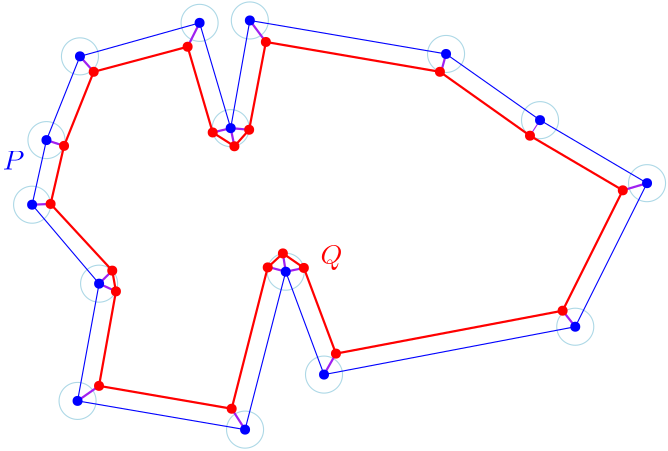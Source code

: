 <?xml version="1.0"?>
<!DOCTYPE ipe SYSTEM "ipe.dtd">
<ipe version="70218" creator="Ipe 7.2.18">
<info created="D:20200807114408" modified="D:20200807133618"/>
<ipestyle name="basic">
<symbol name="arrow/arc(spx)">
<path stroke="sym-stroke" fill="sym-stroke" pen="sym-pen">
0 0 m
-1 0.333 l
-1 -0.333 l
h
</path>
</symbol>
<symbol name="arrow/farc(spx)">
<path stroke="sym-stroke" fill="white" pen="sym-pen">
0 0 m
-1 0.333 l
-1 -0.333 l
h
</path>
</symbol>
<symbol name="arrow/ptarc(spx)">
<path stroke="sym-stroke" fill="sym-stroke" pen="sym-pen">
0 0 m
-1 0.333 l
-0.8 0 l
-1 -0.333 l
h
</path>
</symbol>
<symbol name="arrow/fptarc(spx)">
<path stroke="sym-stroke" fill="white" pen="sym-pen">
0 0 m
-1 0.333 l
-0.8 0 l
-1 -0.333 l
h
</path>
</symbol>
<symbol name="mark/circle(sx)" transformations="translations">
<path fill="sym-stroke">
0.6 0 0 0.6 0 0 e
0.4 0 0 0.4 0 0 e
</path>
</symbol>
<symbol name="mark/disk(sx)" transformations="translations">
<path fill="sym-stroke">
0.6 0 0 0.6 0 0 e
</path>
</symbol>
<symbol name="mark/fdisk(sfx)" transformations="translations">
<group>
<path fill="sym-fill">
0.5 0 0 0.5 0 0 e
</path>
<path fill="sym-stroke" fillrule="eofill">
0.6 0 0 0.6 0 0 e
0.4 0 0 0.4 0 0 e
</path>
</group>
</symbol>
<symbol name="mark/box(sx)" transformations="translations">
<path fill="sym-stroke" fillrule="eofill">
-0.6 -0.6 m
0.6 -0.6 l
0.6 0.6 l
-0.6 0.6 l
h
-0.4 -0.4 m
0.4 -0.4 l
0.4 0.4 l
-0.4 0.4 l
h
</path>
</symbol>
<symbol name="mark/square(sx)" transformations="translations">
<path fill="sym-stroke">
-0.6 -0.6 m
0.6 -0.6 l
0.6 0.6 l
-0.6 0.6 l
h
</path>
</symbol>
<symbol name="mark/fsquare(sfx)" transformations="translations">
<group>
<path fill="sym-fill">
-0.5 -0.5 m
0.5 -0.5 l
0.5 0.5 l
-0.5 0.5 l
h
</path>
<path fill="sym-stroke" fillrule="eofill">
-0.6 -0.6 m
0.6 -0.6 l
0.6 0.6 l
-0.6 0.6 l
h
-0.4 -0.4 m
0.4 -0.4 l
0.4 0.4 l
-0.4 0.4 l
h
</path>
</group>
</symbol>
<symbol name="mark/cross(sx)" transformations="translations">
<group>
<path fill="sym-stroke">
-0.43 -0.57 m
0.57 0.43 l
0.43 0.57 l
-0.57 -0.43 l
h
</path>
<path fill="sym-stroke">
-0.43 0.57 m
0.57 -0.43 l
0.43 -0.57 l
-0.57 0.43 l
h
</path>
</group>
</symbol>
<symbol name="arrow/fnormal(spx)">
<path stroke="sym-stroke" fill="white" pen="sym-pen">
0 0 m
-1 0.333 l
-1 -0.333 l
h
</path>
</symbol>
<symbol name="arrow/pointed(spx)">
<path stroke="sym-stroke" fill="sym-stroke" pen="sym-pen">
0 0 m
-1 0.333 l
-0.8 0 l
-1 -0.333 l
h
</path>
</symbol>
<symbol name="arrow/fpointed(spx)">
<path stroke="sym-stroke" fill="white" pen="sym-pen">
0 0 m
-1 0.333 l
-0.8 0 l
-1 -0.333 l
h
</path>
</symbol>
<symbol name="arrow/linear(spx)">
<path stroke="sym-stroke" pen="sym-pen">
-1 0.333 m
0 0 l
-1 -0.333 l
</path>
</symbol>
<symbol name="arrow/fdouble(spx)">
<path stroke="sym-stroke" fill="white" pen="sym-pen">
0 0 m
-1 0.333 l
-1 -0.333 l
h
-1 0 m
-2 0.333 l
-2 -0.333 l
h
</path>
</symbol>
<symbol name="arrow/double(spx)">
<path stroke="sym-stroke" fill="sym-stroke" pen="sym-pen">
0 0 m
-1 0.333 l
-1 -0.333 l
h
-1 0 m
-2 0.333 l
-2 -0.333 l
h
</path>
</symbol>
<symbol name="arrow/mid-normal(spx)">
<path stroke="sym-stroke" fill="sym-stroke" pen="sym-pen">
0.5 0 m
-0.5 0.333 l
-0.5 -0.333 l
h
</path>
</symbol>
<symbol name="arrow/mid-fnormal(spx)">
<path stroke="sym-stroke" fill="white" pen="sym-pen">
0.5 0 m
-0.5 0.333 l
-0.5 -0.333 l
h
</path>
</symbol>
<symbol name="arrow/mid-pointed(spx)">
<path stroke="sym-stroke" fill="sym-stroke" pen="sym-pen">
0.5 0 m
-0.5 0.333 l
-0.3 0 l
-0.5 -0.333 l
h
</path>
</symbol>
<symbol name="arrow/mid-fpointed(spx)">
<path stroke="sym-stroke" fill="white" pen="sym-pen">
0.5 0 m
-0.5 0.333 l
-0.3 0 l
-0.5 -0.333 l
h
</path>
</symbol>
<symbol name="arrow/mid-double(spx)">
<path stroke="sym-stroke" fill="sym-stroke" pen="sym-pen">
1 0 m
0 0.333 l
0 -0.333 l
h
0 0 m
-1 0.333 l
-1 -0.333 l
h
</path>
</symbol>
<symbol name="arrow/mid-fdouble(spx)">
<path stroke="sym-stroke" fill="white" pen="sym-pen">
1 0 m
0 0.333 l
0 -0.333 l
h
0 0 m
-1 0.333 l
-1 -0.333 l
h
</path>
</symbol>
<pen name="heavier" value="0.8"/>
<pen name="fat" value="1.2"/>
<pen name="ultrafat" value="2"/>
<symbolsize name="large" value="5"/>
<symbolsize name="small" value="2"/>
<symbolsize name="tiny" value="1.1"/>
<arrowsize name="large" value="10"/>
<arrowsize name="small" value="5"/>
<arrowsize name="tiny" value="3"/>
<color name="red" value="1 0 0"/>
<color name="blue" value="0 0 1"/>
<color name="green" value="0 1 0"/>
<color name="yellow" value="1 1 0"/>
<color name="orange" value="1 0.647 0"/>
<color name="gold" value="1 0.843 0"/>
<color name="purple" value="0.627 0.125 0.941"/>
<color name="gray" value="0.745"/>
<color name="brown" value="0.647 0.165 0.165"/>
<color name="navy" value="0 0 0.502"/>
<color name="pink" value="1 0.753 0.796"/>
<color name="seagreen" value="0.18 0.545 0.341"/>
<color name="turquoise" value="0.251 0.878 0.816"/>
<color name="violet" value="0.933 0.51 0.933"/>
<color name="darkblue" value="0 0 0.545"/>
<color name="darkcyan" value="0 0.545 0.545"/>
<color name="darkgray" value="0.663"/>
<color name="darkgreen" value="0 0.392 0"/>
<color name="darkmagenta" value="0.545 0 0.545"/>
<color name="darkorange" value="1 0.549 0"/>
<color name="darkred" value="0.545 0 0"/>
<color name="lightblue" value="0.678 0.847 0.902"/>
<color name="lightcyan" value="0.878 1 1"/>
<color name="lightgray" value="0.827"/>
<color name="lightgreen" value="0.565 0.933 0.565"/>
<color name="lightyellow" value="1 1 0.878"/>
<dashstyle name="dotted" value="[1 3] 0"/>
<dashstyle name="dashed" value="[4] 0"/>
<dashstyle name="dash dotted" value="[4 2 1 2] 0"/>
<dashstyle name="dash dot dotted" value="[4 2 1 2 1 2] 0"/>
<textsize name="large" value="\large"/>
<textsize name="small" value="\small"/>
<textsize name="tiny" value="\tiny"/>
<textsize name="Large" value="\Large"/>
<textsize name="LARGE" value="\LARGE"/>
<textsize name="huge" value="\huge"/>
<textsize name="Huge" value="\Huge"/>
<textsize name="footnote" value="\footnotesize"/>
<textstyle name="center" begin="\begin{center}" end="\end{center}"/>
<textstyle name="itemize" begin="\begin{itemize}" end="\end{itemize}"/>
<textstyle name="item" begin="\begin{itemize}\item{}" end="\end{itemize}"/>
<gridsize name="4 pts" value="4"/>
<gridsize name="8 pts (~3 mm)" value="8"/>
<gridsize name="16 pts (~6 mm)" value="16"/>
<gridsize name="32 pts (~12 mm)" value="32"/>
<gridsize name="10 pts (~3.5 mm)" value="10"/>
<gridsize name="20 pts (~7 mm)" value="20"/>
<gridsize name="14 pts (~5 mm)" value="14"/>
<gridsize name="28 pts (~10 mm)" value="28"/>
<gridsize name="56 pts (~20 mm)" value="56"/>
<anglesize name="90 deg" value="90"/>
<anglesize name="60 deg" value="60"/>
<anglesize name="45 deg" value="45"/>
<anglesize name="30 deg" value="30"/>
<anglesize name="22.5 deg" value="22.5"/>
<opacity name="10%" value="0.1"/>
<opacity name="30%" value="0.3"/>
<opacity name="50%" value="0.5"/>
<opacity name="75%" value="0.75"/>
<tiling name="falling" angle="-60" step="4" width="1"/>
<tiling name="rising" angle="30" step="4" width="1"/>
</ipestyle>
<page>
<layer name="P"/>
<layer name="disks"/>
<layer name="Q"/>
<layer name="alpha"/>
<layer name="E(G)"/>
<view layers="P disks Q E(G)" active="disks"/>
<view layers="P disks" active="disks"/>
<view layers="P disks Q" active="Q"/>
<view layers="P disks Q alpha E(G)" active="P"/>
<path layer="disks" matrix="1.3 0 0 1.3 -103.264 -171.997" stroke="lightblue">
5.12783 0 0 5.12783 314.065 600.159 e
</path>
<path matrix="1.3 0 0 1.3 -114.462 -134.095" stroke="lightblue">
5.12783 0 0 5.12783 314.065 600.159 e
</path>
<path matrix="1.3 0 0 1.3 -157.532 -146.155" stroke="lightblue">
5.12783 0 0 5.12783 314.065 600.159 e
</path>
<path matrix="1.3 0 0 1.3 -174.76 -199.561" stroke="lightblue">
5.12783 0 0 5.12783 314.065 600.159 e
</path>
<path matrix="1.3 0 0 1.3 -150.641 -227.987" stroke="lightblue">
5.12783 0 0 5.12783 314.065 600.159 e
</path>
<path matrix="1.3 0 0 1.3 -158.393 -270.196" stroke="lightblue">
5.12783 0 0 5.12783 314.065 600.159 e
</path>
<path matrix="1.3 0 0 1.3 -98.0955 -280.532" stroke="lightblue">
5.12783 0 0 5.12783 314.065 600.159 e
</path>
<path matrix="1.3 0 0 1.3 -83.4518 -223.68" stroke="lightblue">
5.12783 0 0 5.12783 314.065 600.159 e
</path>
<path matrix="1.3 0 0 1.3 -69.6695 -260.72" stroke="lightblue">
5.12783 0 0 5.12783 314.065 600.159 e
</path>
<path matrix="1.3 0 0 1.3 20.7768 -243.492" stroke="lightblue">
5.12783 0 0 5.12783 314.065 600.159 e
</path>
<path matrix="1.3 0 0 1.3 46.6187 -191.809" stroke="lightblue">
5.12783 0 0 5.12783 314.065 600.159 e
</path>
<path matrix="1.3 0 0 1.3 -25.7384 -145.293" stroke="lightblue">
5.12783 0 0 5.12783 314.065 600.159 e
</path>
<path matrix="1.3 0 0 1.3 -96.3727 -133.234" stroke="lightblue">
5.12783 0 0 5.12783 314.065 600.159 e
</path>
<path matrix="1.3 0 0 1.3 -169.591 -176.304" stroke="lightblue">
5.12783 0 0 5.12783 314.065 600.159 e
</path>
<path matrix="1.3 0 0 1.3 8.09368 -169.121" stroke="lightblue">
5.12783 0 0 5.12783 314.065 600.159 e
</path>
<path layer="E(G)" stroke="purple">
416.379 611.086 m
412.762 605.486 l
</path>
<path stroke="purple" pen="heavier">
250.753 634.052 m
255.701 628.494 l
</path>
<path stroke="purple" pen="heavier">
238.693 603.903 m
245.027 601.824 l
</path>
<path stroke="purple" pen="heavier">
233.525 580.645 m
240.185 580.924 l
</path>
<path stroke="purple" pen="heavier">
257.644 552.219 m
262.379 556.911 l
</path>
<path stroke="purple" pen="heavier">
257.644 552.219 m
263.708 549.451 l
</path>
<path stroke="purple" pen="heavier">
249.891 510.011 m
257.613 515.423 l
</path>
<path stroke="purple" pen="heavier">
310.189 499.674 m
305.372 507.197 l
</path>
<path stroke="purple" pen="heavier">
324.833 556.526 m
318.4 558.275 l
</path>
<path stroke="purple" pen="heavier">
324.833 556.526 m
323.806 563.113 l
</path>
<path stroke="purple" pen="heavier">
324.833 556.526 m
331.358 557.89 l
</path>
<path stroke="purple" pen="heavier">
338.615 519.486 m
342.906 527.039 l
</path>
<path stroke="purple" pen="heavier">
429.061 536.714 m
424.511 542.486 l
</path>
<path stroke="purple" pen="heavier">
454.903 588.398 m
446.173 585.819 l
</path>
<path stroke="purple" pen="heavier">
382.546 634.913 m
380.779 628.486 l
</path>
<path stroke="purple" pen="heavier">
311.912 646.973 m
317.682 639.233 l
</path>
<path stroke="purple" pen="heavier">
305.021 608.21 m
311.661 607.629 l
</path>
<path stroke="purple" pen="heavier">
305.021 608.21 m
306.356 601.679 l
</path>
<path stroke="purple" pen="heavier">
305.021 608.21 m
298.539 606.65 l
</path>
<path stroke="purple" pen="heavier">
293.823 646.111 m
289.512 637.516 l
</path>
<path layer="P" stroke="blue">
454.904 588.398 m
416.379 611.086 l
382.546 634.913 l
311.912 646.973 l
305.021 608.21 l
293.822 646.111 l
250.753 634.052 l
238.693 603.903 l
233.526 580.646 l
257.645 552.22 l
249.891 510.012 l
310.189 499.674 l
324.833 556.527 l
338.615 519.486 l
429.061 536.715 l
h
</path>
<path layer="alpha" matrix="1.3 0 0 1.3 -103.264 -171.997" stroke="lightcyan">
318.301 624.961 m
373.346 615.585 l
</path>
<path matrix="1.3 0 0 1.3 -103.264 -171.997" stroke="lightcyan">
324.763 629.055 m
318.98 598.697 l
</path>
<path matrix="1.3 0 0 1.3 -103.264 -171.997" stroke="lightcyan">
300.599 627.956 m
309.219 598.483 l
</path>
<path matrix="1.3 0 0 1.3 -103.264 -171.997" stroke="lightcyan">
307.02 624.005 m
274.028 615.202 l
</path>
<path matrix="1.3 0 0 1.3 -103.264 -171.997" stroke="lightcyan">
276.991 617.92 m
267.916 595.247 l
</path>
<path matrix="1.3 0 0 1.3 -103.264 -171.997" stroke="lightcyan">
267.916 595.247 m
264.192 579.17 l
</path>
<path matrix="1.3 0 0 1.3 -103.264 -171.997" stroke="lightcyan">
264.192 579.17 m
281.506 560.437 l
</path>
<path matrix="1.3 0 0 1.3 -103.264 -171.997" stroke="lightcyan">
282.286 554.96 m
276.62 523.329 l
</path>
<path matrix="1.3 0 0 1.3 -103.264 -171.997" stroke="lightcyan">
272.94 529.587 m
318.168 521.797 l
</path>
<path matrix="1.3 0 0 1.3 -103.264 -171.997" stroke="lightcyan">
313.077 517.521 m
324.357 561.748 l
</path>
<path matrix="1.3 0 0 1.3 -103.264 -171.997" stroke="lightcyan">
334.325 561.452 m
344.725 533.667 l
</path>
<path matrix="1.3 0 0 1.3 -103.264 -171.997" stroke="lightcyan">
338.384 536.807 m
409.608 550.289 l
</path>
<path matrix="1.3 0 0 1.3 -103.264 -171.997" stroke="lightcyan">
405.059 547.758 m
424.908 587.465 l
</path>
<path matrix="1.3 0 0 1.3 -103.264 -171.997" stroke="lightcyan">
426.967 580.133 m
370.289 616.871 l
</path>
<path layer="Q" stroke="red" pen="heavier">
412.762 605.486 m
380.34 628.491 l
317.682 639.233 l
311.661 607.629 l
306.356 601.679 l
298.539 606.65 l
289.512 637.516 l
255.701 628.494 l
245.027 601.824 l
240.185 580.924 l
262.379 556.911 l
263.708 549.451 l
257.613 515.423 l
305.372 507.197 l
318.348 558.072 l
323.806 563.113 l
331.358 557.89 l
342.906 527.039 l
424.511 542.486 l
446.173 585.819 l
h
</path>
<use layer="P" matrix="1.3 0 0 1.3 -103.264 -171.997" name="mark/disk(sx)" pos="272.321 620.038" size="normal" stroke="blue"/>
<use matrix="1.3 0 0 1.3 -103.264 -171.997" name="mark/disk(sx)" pos="305.451 629.314" size="normal" stroke="blue"/>
<use matrix="1.3 0 0 1.3 -103.264 -171.997" name="mark/disk(sx)" pos="319.366 629.977" size="normal" stroke="blue"/>
<use matrix="1.3 0 0 1.3 -103.264 -171.997" name="mark/disk(sx)" pos="314.065 600.159" size="normal" stroke="blue"/>
<use matrix="1.3 0 0 1.3 -103.264 -171.997" name="mark/disk(sx)" pos="373.7 620.7" size="normal" stroke="blue"/>
<use matrix="1.3 0 0 1.3 -103.264 -171.997" name="mark/disk(sx)" pos="429.36 584.919" size="normal" stroke="blue"/>
<use matrix="1.3 0 0 1.3 -103.264 -171.997" name="mark/disk(sx)" pos="409.481 545.163" size="normal" stroke="blue"/>
<use matrix="1.3 0 0 1.3 -103.264 -171.997" name="mark/disk(sx)" pos="339.907 531.91" size="normal" stroke="blue"/>
<use matrix="1.3 0 0 1.3 -103.264 -171.997" name="mark/disk(sx)" pos="329.305 560.403" size="normal" stroke="blue"/>
<use matrix="1.3 0 0 1.3 -103.264 -171.997" name="mark/disk(sx)" pos="318.041 516.67" size="normal" stroke="blue"/>
<use matrix="1.3 0 0 1.3 -103.264 -171.997" name="mark/disk(sx)" pos="271.658 524.622" size="normal" stroke="blue"/>
<use matrix="1.3 0 0 1.3 -103.264 -171.997" name="mark/disk(sx)" pos="277.622 557.09" size="normal" stroke="blue"/>
<use matrix="1.3 0 0 1.3 -103.264 -171.997" name="mark/disk(sx)" pos="259.069 578.956" size="normal" stroke="blue"/>
<use matrix="1.3 0 0 1.3 -103.264 -171.997" name="mark/disk(sx)" pos="263.044 596.846" size="normal" stroke="blue"/>
<use layer="Q" matrix="1.3 0 0 1.3 -103.264 -171.997" name="mark/disk(sx)" pos="267.916 595.247" size="normal" stroke="red"/>
<use matrix="1.3 0 0 1.3 -103.264 -171.997" name="mark/disk(sx)" pos="276.127 615.762" size="normal" stroke="red"/>
<use matrix="1.3 0 0 1.3 -103.264 -171.997" name="mark/disk(sx)" pos="302.136 622.702" size="normal" stroke="red"/>
<use matrix="1.3 0 0 1.3 -103.264 -171.997" name="mark/disk(sx)" pos="309.08 598.96" size="normal" stroke="red"/>
<use matrix="1.3 0 0 1.3 -103.264 -171.997" name="mark/disk(sx)" pos="315.092 595.135" size="normal" stroke="red"/>
<use matrix="1.3 0 0 1.3 -103.264 -171.997" name="mark/disk(sx)" pos="319.174 599.713" size="normal" stroke="red"/>
<use matrix="1.3 0 0 1.3 -103.264 -171.997" name="mark/disk(sx)" pos="323.804 624.023" size="normal" stroke="red"/>
<use matrix="1.3 0 0 1.3 -103.264 -171.997" name="mark/disk(sx)" pos="372.003 615.76" size="normal" stroke="red"/>
<use matrix="1.3 0 0 1.3 -103.264 -171.997" name="mark/disk(sx)" pos="422.644 582.935" size="normal" stroke="red"/>
<use matrix="1.3 0 0 1.3 -103.264 -171.997" name="mark/disk(sx)" pos="405.981 549.602" size="normal" stroke="red"/>
<use matrix="1.3 0 0 1.3 -103.264 -171.997" name="mark/disk(sx)" pos="343.208 537.72" size="normal" stroke="red"/>
<use matrix="1.3 0 0 1.3 -103.264 -171.997" name="mark/disk(sx)" pos="334.325 561.452" size="normal" stroke="red"/>
<use matrix="1.3 0 0 1.3 -103.264 -171.997" name="mark/disk(sx)" pos="328.516 565.469" size="normal" stroke="red"/>
<use matrix="1.3 0 0 1.3 -103.264 -171.997" name="mark/disk(sx)" pos="324.317 561.592" size="normal" stroke="red"/>
<use matrix="1.3 0 0 1.3 -103.264 -171.997" name="mark/disk(sx)" pos="314.336 522.457" size="normal" stroke="red"/>
<use matrix="1.3 0 0 1.3 -103.264 -171.997" name="mark/disk(sx)" pos="277.598 528.784" size="normal" stroke="red"/>
<use matrix="1.3 0 0 1.3 -103.264 -171.997" name="mark/disk(sx)" pos="282.286 554.96" size="normal" stroke="red"/>
<use matrix="1.3 0 0 1.3 -103.264 -171.997" name="mark/disk(sx)" pos="281.264 560.699" size="normal" stroke="red"/>
<use name="mark/disk(sx)" pos="240.185 580.924" size="normal" stroke="red"/>
<text layer="P" matrix="1 0 0 1 5 0" transformations="translations" pos="225.749 593.277" stroke="blue" type="label" width="7.78" height="6.808" depth="0" halign="right" valign="baseline" style="math">P</text>
<text matrix="1 0 0 1 -6 4" transformations="translations" pos="343.336 555.253" stroke="red" type="label" width="7.876" height="6.815" depth="1.93" valign="baseline" style="math">Q</text>
<use name="mark/disk(sx)" pos="416.379 611.086" size="normal" stroke="blue"/>
<use layer="Q" name="mark/disk(sx)" pos="412.762 605.486" size="normal" stroke="red"/>
</page>
</ipe>

